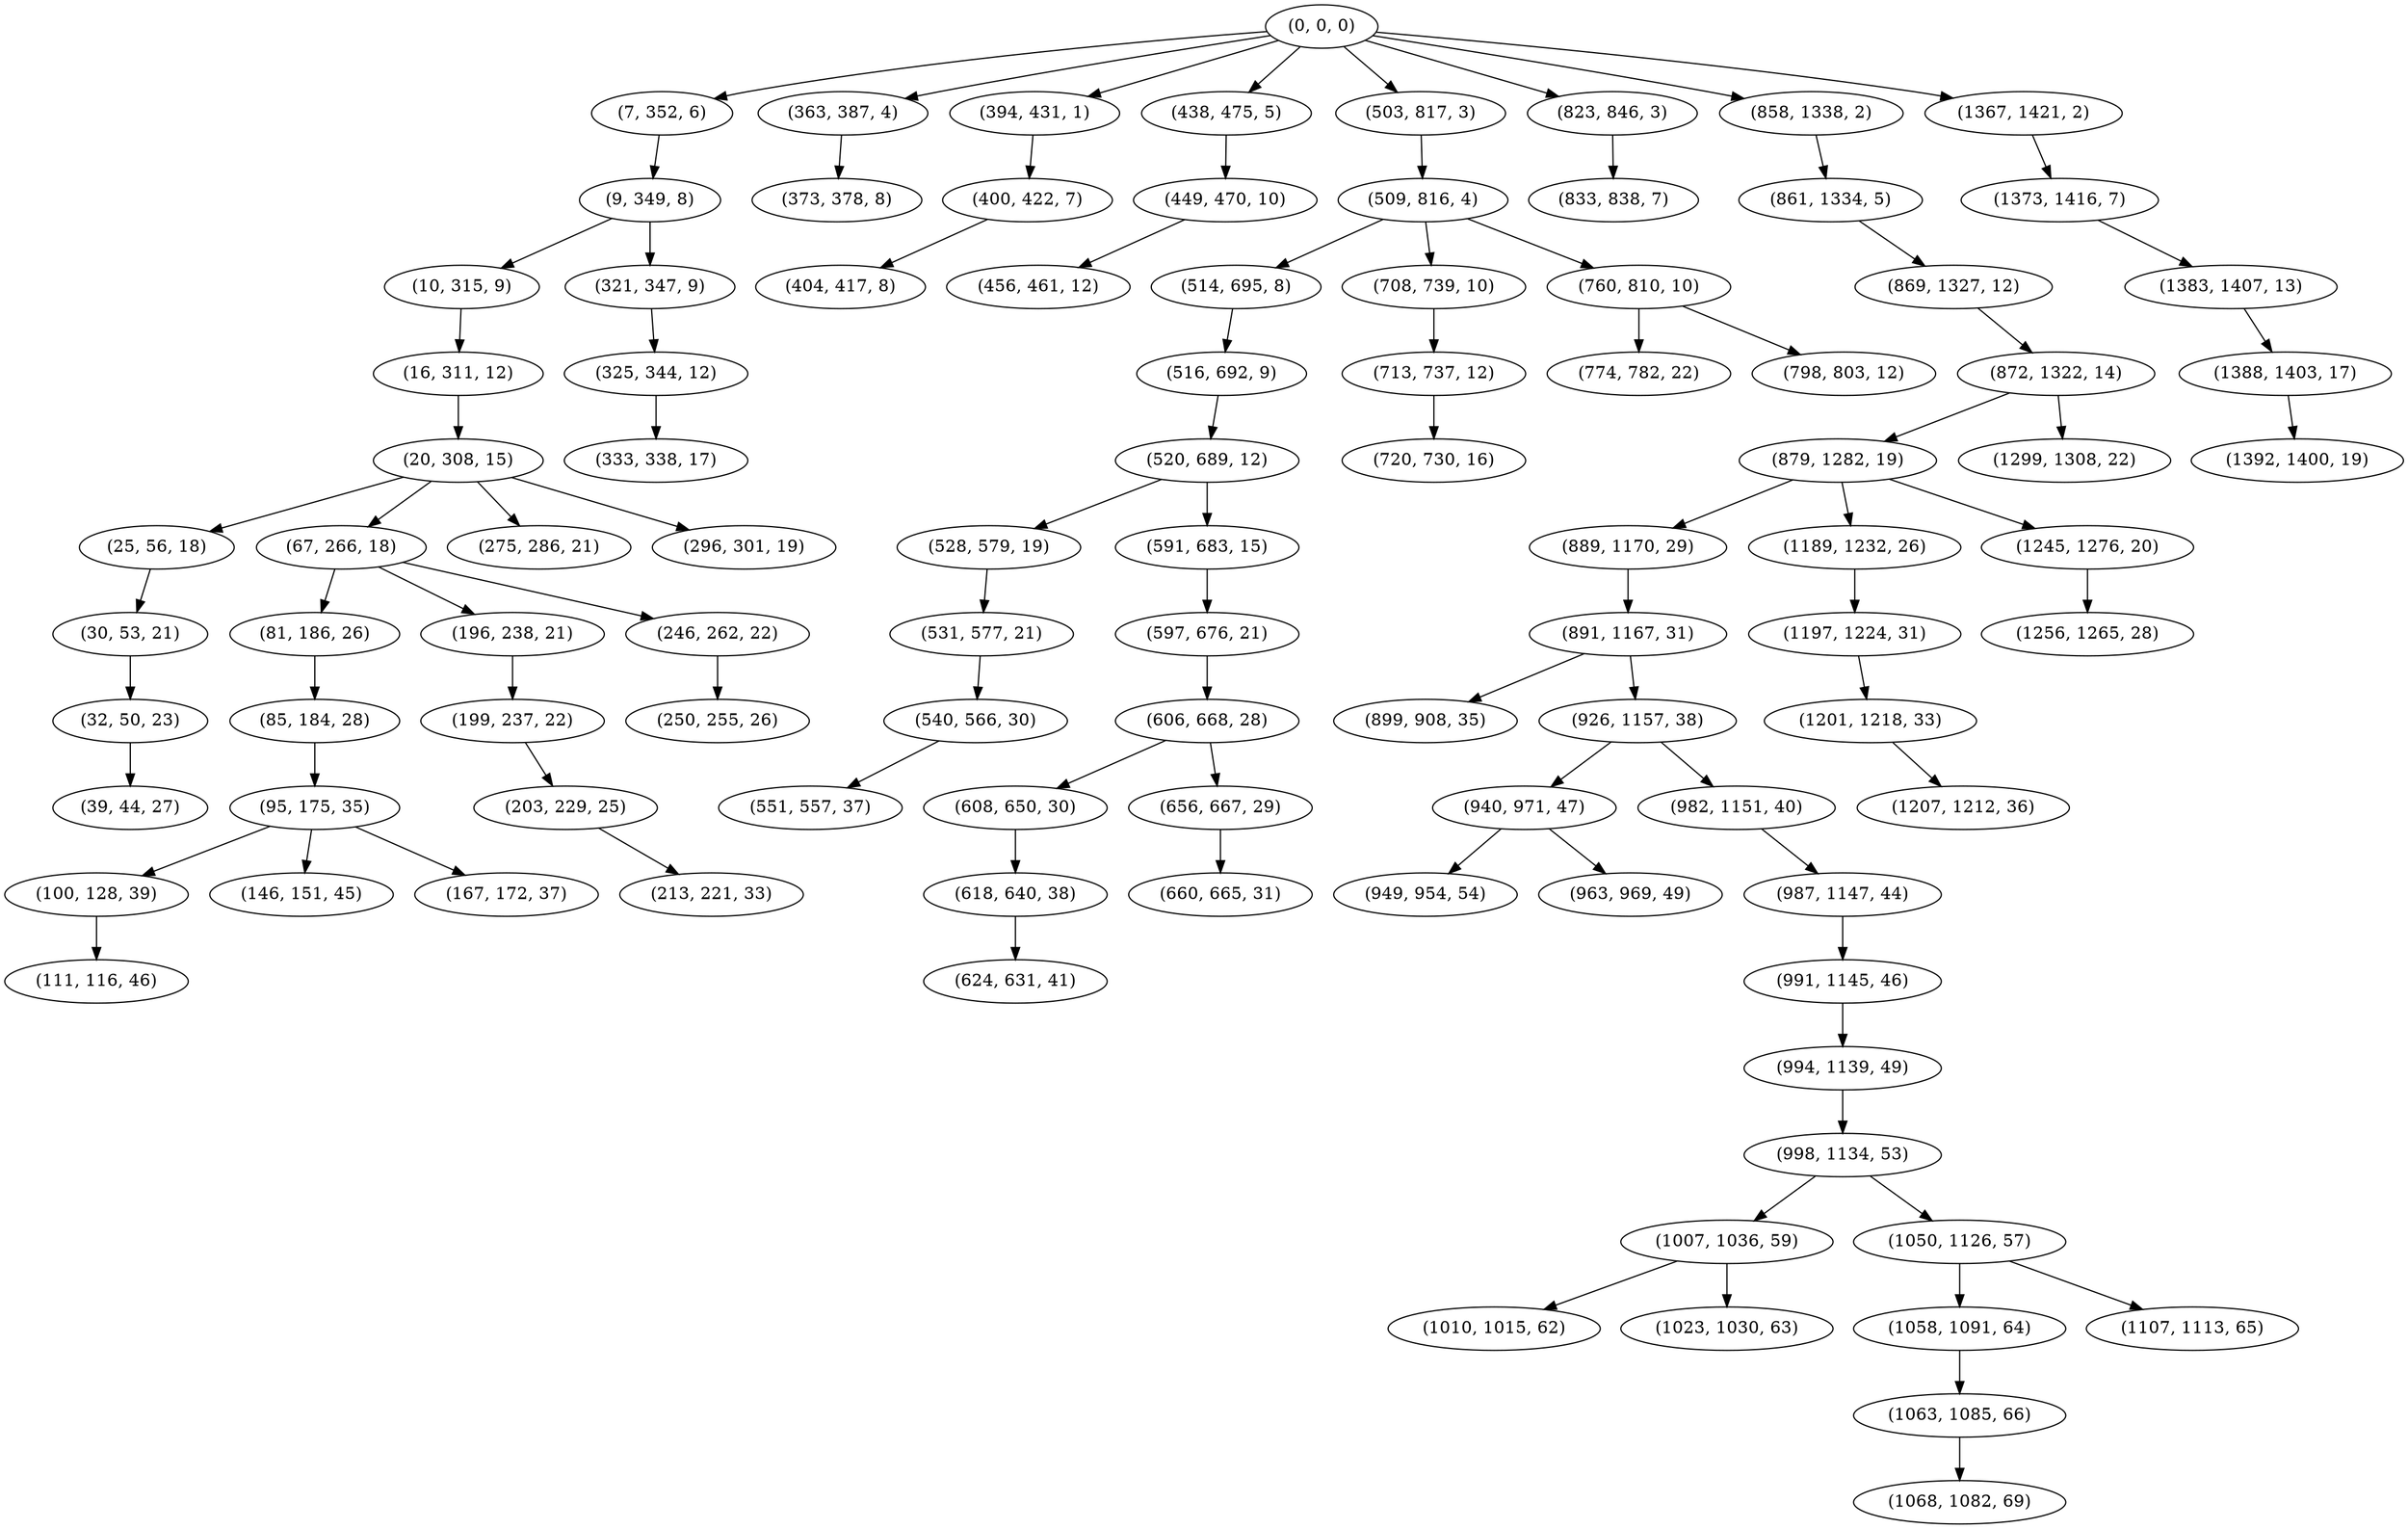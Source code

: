 digraph tree {
    "(0, 0, 0)";
    "(7, 352, 6)";
    "(9, 349, 8)";
    "(10, 315, 9)";
    "(16, 311, 12)";
    "(20, 308, 15)";
    "(25, 56, 18)";
    "(30, 53, 21)";
    "(32, 50, 23)";
    "(39, 44, 27)";
    "(67, 266, 18)";
    "(81, 186, 26)";
    "(85, 184, 28)";
    "(95, 175, 35)";
    "(100, 128, 39)";
    "(111, 116, 46)";
    "(146, 151, 45)";
    "(167, 172, 37)";
    "(196, 238, 21)";
    "(199, 237, 22)";
    "(203, 229, 25)";
    "(213, 221, 33)";
    "(246, 262, 22)";
    "(250, 255, 26)";
    "(275, 286, 21)";
    "(296, 301, 19)";
    "(321, 347, 9)";
    "(325, 344, 12)";
    "(333, 338, 17)";
    "(363, 387, 4)";
    "(373, 378, 8)";
    "(394, 431, 1)";
    "(400, 422, 7)";
    "(404, 417, 8)";
    "(438, 475, 5)";
    "(449, 470, 10)";
    "(456, 461, 12)";
    "(503, 817, 3)";
    "(509, 816, 4)";
    "(514, 695, 8)";
    "(516, 692, 9)";
    "(520, 689, 12)";
    "(528, 579, 19)";
    "(531, 577, 21)";
    "(540, 566, 30)";
    "(551, 557, 37)";
    "(591, 683, 15)";
    "(597, 676, 21)";
    "(606, 668, 28)";
    "(608, 650, 30)";
    "(618, 640, 38)";
    "(624, 631, 41)";
    "(656, 667, 29)";
    "(660, 665, 31)";
    "(708, 739, 10)";
    "(713, 737, 12)";
    "(720, 730, 16)";
    "(760, 810, 10)";
    "(774, 782, 22)";
    "(798, 803, 12)";
    "(823, 846, 3)";
    "(833, 838, 7)";
    "(858, 1338, 2)";
    "(861, 1334, 5)";
    "(869, 1327, 12)";
    "(872, 1322, 14)";
    "(879, 1282, 19)";
    "(889, 1170, 29)";
    "(891, 1167, 31)";
    "(899, 908, 35)";
    "(926, 1157, 38)";
    "(940, 971, 47)";
    "(949, 954, 54)";
    "(963, 969, 49)";
    "(982, 1151, 40)";
    "(987, 1147, 44)";
    "(991, 1145, 46)";
    "(994, 1139, 49)";
    "(998, 1134, 53)";
    "(1007, 1036, 59)";
    "(1010, 1015, 62)";
    "(1023, 1030, 63)";
    "(1050, 1126, 57)";
    "(1058, 1091, 64)";
    "(1063, 1085, 66)";
    "(1068, 1082, 69)";
    "(1107, 1113, 65)";
    "(1189, 1232, 26)";
    "(1197, 1224, 31)";
    "(1201, 1218, 33)";
    "(1207, 1212, 36)";
    "(1245, 1276, 20)";
    "(1256, 1265, 28)";
    "(1299, 1308, 22)";
    "(1367, 1421, 2)";
    "(1373, 1416, 7)";
    "(1383, 1407, 13)";
    "(1388, 1403, 17)";
    "(1392, 1400, 19)";
    "(0, 0, 0)" -> "(7, 352, 6)";
    "(0, 0, 0)" -> "(363, 387, 4)";
    "(0, 0, 0)" -> "(394, 431, 1)";
    "(0, 0, 0)" -> "(438, 475, 5)";
    "(0, 0, 0)" -> "(503, 817, 3)";
    "(0, 0, 0)" -> "(823, 846, 3)";
    "(0, 0, 0)" -> "(858, 1338, 2)";
    "(0, 0, 0)" -> "(1367, 1421, 2)";
    "(7, 352, 6)" -> "(9, 349, 8)";
    "(9, 349, 8)" -> "(10, 315, 9)";
    "(9, 349, 8)" -> "(321, 347, 9)";
    "(10, 315, 9)" -> "(16, 311, 12)";
    "(16, 311, 12)" -> "(20, 308, 15)";
    "(20, 308, 15)" -> "(25, 56, 18)";
    "(20, 308, 15)" -> "(67, 266, 18)";
    "(20, 308, 15)" -> "(275, 286, 21)";
    "(20, 308, 15)" -> "(296, 301, 19)";
    "(25, 56, 18)" -> "(30, 53, 21)";
    "(30, 53, 21)" -> "(32, 50, 23)";
    "(32, 50, 23)" -> "(39, 44, 27)";
    "(67, 266, 18)" -> "(81, 186, 26)";
    "(67, 266, 18)" -> "(196, 238, 21)";
    "(67, 266, 18)" -> "(246, 262, 22)";
    "(81, 186, 26)" -> "(85, 184, 28)";
    "(85, 184, 28)" -> "(95, 175, 35)";
    "(95, 175, 35)" -> "(100, 128, 39)";
    "(95, 175, 35)" -> "(146, 151, 45)";
    "(95, 175, 35)" -> "(167, 172, 37)";
    "(100, 128, 39)" -> "(111, 116, 46)";
    "(196, 238, 21)" -> "(199, 237, 22)";
    "(199, 237, 22)" -> "(203, 229, 25)";
    "(203, 229, 25)" -> "(213, 221, 33)";
    "(246, 262, 22)" -> "(250, 255, 26)";
    "(321, 347, 9)" -> "(325, 344, 12)";
    "(325, 344, 12)" -> "(333, 338, 17)";
    "(363, 387, 4)" -> "(373, 378, 8)";
    "(394, 431, 1)" -> "(400, 422, 7)";
    "(400, 422, 7)" -> "(404, 417, 8)";
    "(438, 475, 5)" -> "(449, 470, 10)";
    "(449, 470, 10)" -> "(456, 461, 12)";
    "(503, 817, 3)" -> "(509, 816, 4)";
    "(509, 816, 4)" -> "(514, 695, 8)";
    "(509, 816, 4)" -> "(708, 739, 10)";
    "(509, 816, 4)" -> "(760, 810, 10)";
    "(514, 695, 8)" -> "(516, 692, 9)";
    "(516, 692, 9)" -> "(520, 689, 12)";
    "(520, 689, 12)" -> "(528, 579, 19)";
    "(520, 689, 12)" -> "(591, 683, 15)";
    "(528, 579, 19)" -> "(531, 577, 21)";
    "(531, 577, 21)" -> "(540, 566, 30)";
    "(540, 566, 30)" -> "(551, 557, 37)";
    "(591, 683, 15)" -> "(597, 676, 21)";
    "(597, 676, 21)" -> "(606, 668, 28)";
    "(606, 668, 28)" -> "(608, 650, 30)";
    "(606, 668, 28)" -> "(656, 667, 29)";
    "(608, 650, 30)" -> "(618, 640, 38)";
    "(618, 640, 38)" -> "(624, 631, 41)";
    "(656, 667, 29)" -> "(660, 665, 31)";
    "(708, 739, 10)" -> "(713, 737, 12)";
    "(713, 737, 12)" -> "(720, 730, 16)";
    "(760, 810, 10)" -> "(774, 782, 22)";
    "(760, 810, 10)" -> "(798, 803, 12)";
    "(823, 846, 3)" -> "(833, 838, 7)";
    "(858, 1338, 2)" -> "(861, 1334, 5)";
    "(861, 1334, 5)" -> "(869, 1327, 12)";
    "(869, 1327, 12)" -> "(872, 1322, 14)";
    "(872, 1322, 14)" -> "(879, 1282, 19)";
    "(872, 1322, 14)" -> "(1299, 1308, 22)";
    "(879, 1282, 19)" -> "(889, 1170, 29)";
    "(879, 1282, 19)" -> "(1189, 1232, 26)";
    "(879, 1282, 19)" -> "(1245, 1276, 20)";
    "(889, 1170, 29)" -> "(891, 1167, 31)";
    "(891, 1167, 31)" -> "(899, 908, 35)";
    "(891, 1167, 31)" -> "(926, 1157, 38)";
    "(926, 1157, 38)" -> "(940, 971, 47)";
    "(926, 1157, 38)" -> "(982, 1151, 40)";
    "(940, 971, 47)" -> "(949, 954, 54)";
    "(940, 971, 47)" -> "(963, 969, 49)";
    "(982, 1151, 40)" -> "(987, 1147, 44)";
    "(987, 1147, 44)" -> "(991, 1145, 46)";
    "(991, 1145, 46)" -> "(994, 1139, 49)";
    "(994, 1139, 49)" -> "(998, 1134, 53)";
    "(998, 1134, 53)" -> "(1007, 1036, 59)";
    "(998, 1134, 53)" -> "(1050, 1126, 57)";
    "(1007, 1036, 59)" -> "(1010, 1015, 62)";
    "(1007, 1036, 59)" -> "(1023, 1030, 63)";
    "(1050, 1126, 57)" -> "(1058, 1091, 64)";
    "(1050, 1126, 57)" -> "(1107, 1113, 65)";
    "(1058, 1091, 64)" -> "(1063, 1085, 66)";
    "(1063, 1085, 66)" -> "(1068, 1082, 69)";
    "(1189, 1232, 26)" -> "(1197, 1224, 31)";
    "(1197, 1224, 31)" -> "(1201, 1218, 33)";
    "(1201, 1218, 33)" -> "(1207, 1212, 36)";
    "(1245, 1276, 20)" -> "(1256, 1265, 28)";
    "(1367, 1421, 2)" -> "(1373, 1416, 7)";
    "(1373, 1416, 7)" -> "(1383, 1407, 13)";
    "(1383, 1407, 13)" -> "(1388, 1403, 17)";
    "(1388, 1403, 17)" -> "(1392, 1400, 19)";
}
